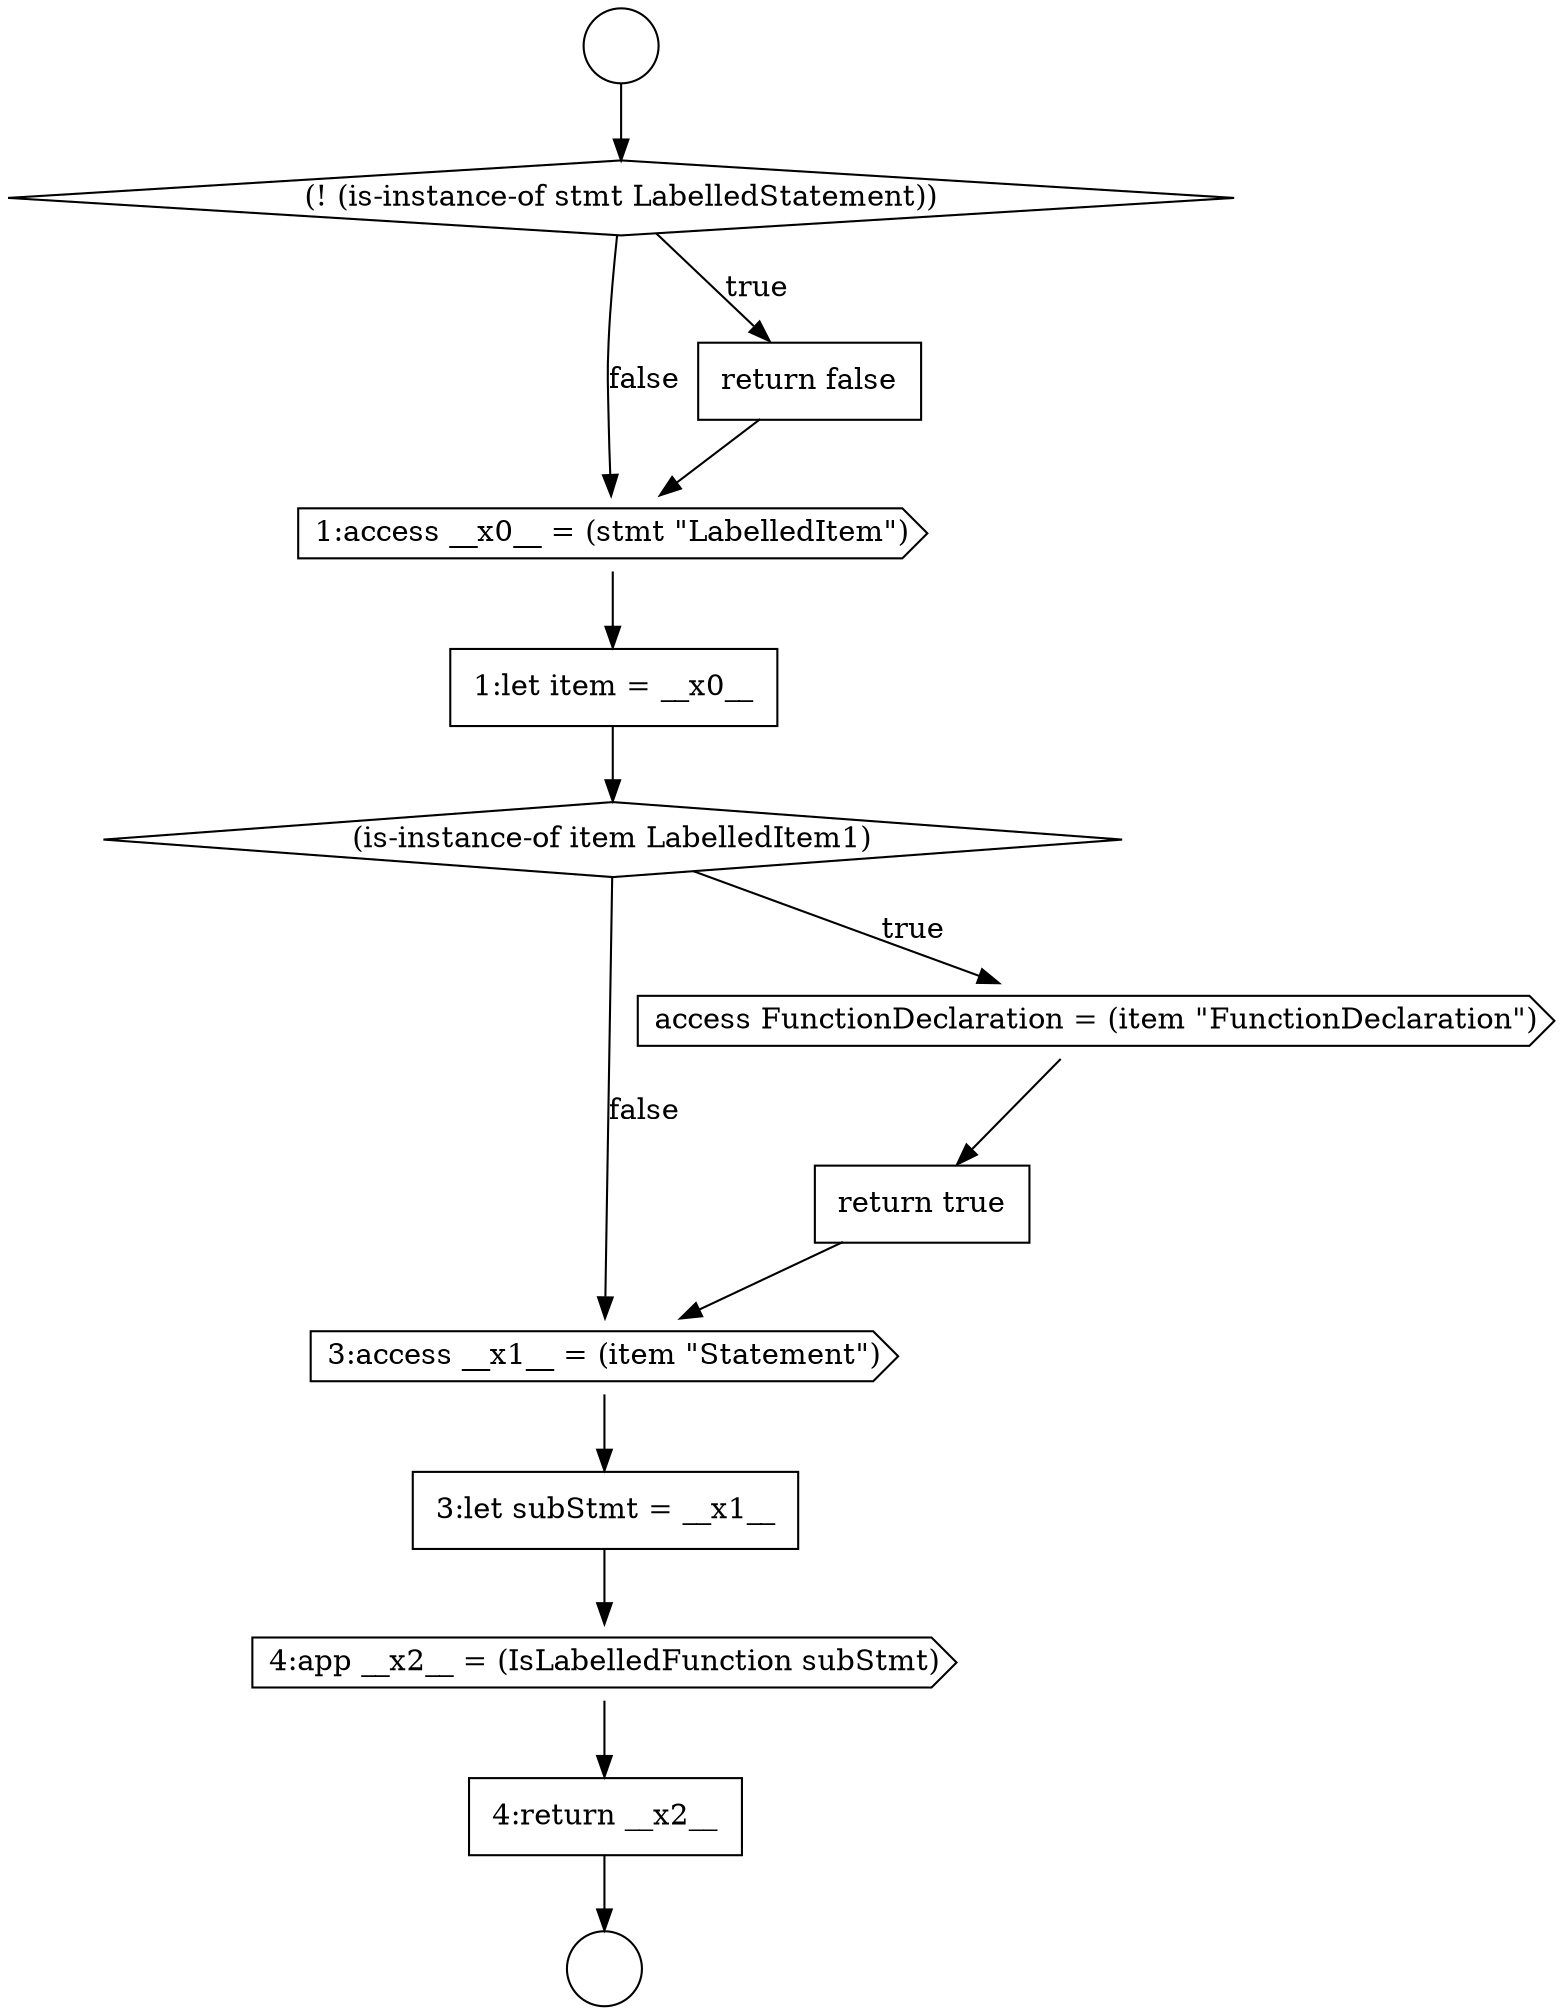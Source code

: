 digraph {
  node7839 [shape=none, margin=0, label=<<font color="black">
    <table border="0" cellborder="1" cellspacing="0" cellpadding="10">
      <tr><td align="left">1:let item = __x0__</td></tr>
    </table>
  </font>> color="black" fillcolor="white" style=filled]
  node7835 [shape=circle label=" " color="black" fillcolor="white" style=filled]
  node7845 [shape=cds, label=<<font color="black">4:app __x2__ = (IsLabelledFunction subStmt)</font>> color="black" fillcolor="white" style=filled]
  node7834 [shape=circle label=" " color="black" fillcolor="white" style=filled]
  node7842 [shape=none, margin=0, label=<<font color="black">
    <table border="0" cellborder="1" cellspacing="0" cellpadding="10">
      <tr><td align="left">return true</td></tr>
    </table>
  </font>> color="black" fillcolor="white" style=filled]
  node7838 [shape=cds, label=<<font color="black">1:access __x0__ = (stmt &quot;LabelledItem&quot;)</font>> color="black" fillcolor="white" style=filled]
  node7843 [shape=cds, label=<<font color="black">3:access __x1__ = (item &quot;Statement&quot;)</font>> color="black" fillcolor="white" style=filled]
  node7837 [shape=none, margin=0, label=<<font color="black">
    <table border="0" cellborder="1" cellspacing="0" cellpadding="10">
      <tr><td align="left">return false</td></tr>
    </table>
  </font>> color="black" fillcolor="white" style=filled]
  node7844 [shape=none, margin=0, label=<<font color="black">
    <table border="0" cellborder="1" cellspacing="0" cellpadding="10">
      <tr><td align="left">3:let subStmt = __x1__</td></tr>
    </table>
  </font>> color="black" fillcolor="white" style=filled]
  node7840 [shape=diamond, label=<<font color="black">(is-instance-of item LabelledItem1)</font>> color="black" fillcolor="white" style=filled]
  node7836 [shape=diamond, label=<<font color="black">(! (is-instance-of stmt LabelledStatement))</font>> color="black" fillcolor="white" style=filled]
  node7846 [shape=none, margin=0, label=<<font color="black">
    <table border="0" cellborder="1" cellspacing="0" cellpadding="10">
      <tr><td align="left">4:return __x2__</td></tr>
    </table>
  </font>> color="black" fillcolor="white" style=filled]
  node7841 [shape=cds, label=<<font color="black">access FunctionDeclaration = (item &quot;FunctionDeclaration&quot;)</font>> color="black" fillcolor="white" style=filled]
  node7837 -> node7838 [ color="black"]
  node7841 -> node7842 [ color="black"]
  node7844 -> node7845 [ color="black"]
  node7842 -> node7843 [ color="black"]
  node7845 -> node7846 [ color="black"]
  node7843 -> node7844 [ color="black"]
  node7839 -> node7840 [ color="black"]
  node7836 -> node7837 [label=<<font color="black">true</font>> color="black"]
  node7836 -> node7838 [label=<<font color="black">false</font>> color="black"]
  node7846 -> node7835 [ color="black"]
  node7840 -> node7841 [label=<<font color="black">true</font>> color="black"]
  node7840 -> node7843 [label=<<font color="black">false</font>> color="black"]
  node7834 -> node7836 [ color="black"]
  node7838 -> node7839 [ color="black"]
}
